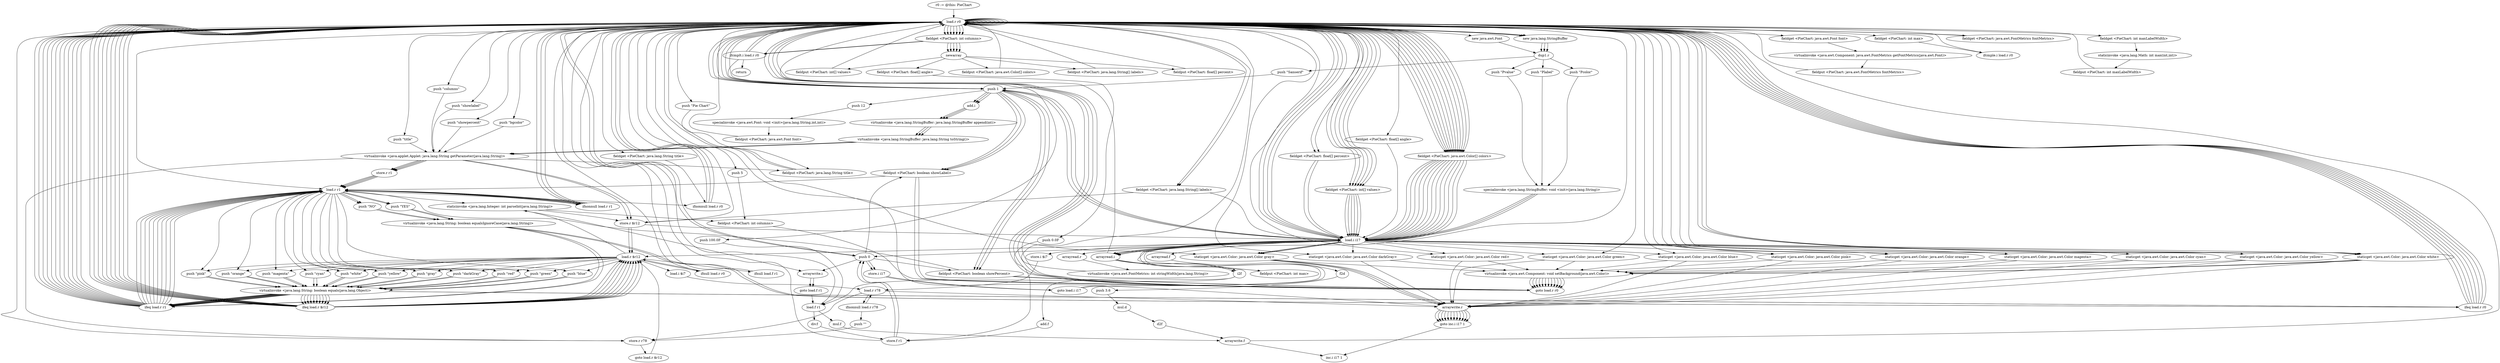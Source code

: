 digraph "" {
    "r0 := @this: PieChart"
    "load.r r0"
    "r0 := @this: PieChart"->"load.r r0";
    "new java.awt.Font"
    "load.r r0"->"new java.awt.Font";
    "dup1.r"
    "new java.awt.Font"->"dup1.r";
    "push \"Sanserif\""
    "dup1.r"->"push \"Sanserif\"";
    "push 1"
    "push \"Sanserif\""->"push 1";
    "push 12"
    "push 1"->"push 12";
    "specialinvoke <java.awt.Font: void <init>(java.lang.String,int,int)>"
    "push 12"->"specialinvoke <java.awt.Font: void <init>(java.lang.String,int,int)>";
    "fieldput <PieChart: java.awt.Font font>"
    "specialinvoke <java.awt.Font: void <init>(java.lang.String,int,int)>"->"fieldput <PieChart: java.awt.Font font>";
    "fieldput <PieChart: java.awt.Font font>"->"load.r r0";
    "load.r r0"->"load.r r0";
    "load.r r0"->"load.r r0";
    "fieldget <PieChart: java.awt.Font font>"
    "load.r r0"->"fieldget <PieChart: java.awt.Font font>";
    "virtualinvoke <java.awt.Component: java.awt.FontMetrics getFontMetrics(java.awt.Font)>"
    "fieldget <PieChart: java.awt.Font font>"->"virtualinvoke <java.awt.Component: java.awt.FontMetrics getFontMetrics(java.awt.Font)>";
    "fieldput <PieChart: java.awt.FontMetrics fontMetrics>"
    "virtualinvoke <java.awt.Component: java.awt.FontMetrics getFontMetrics(java.awt.Font)>"->"fieldput <PieChart: java.awt.FontMetrics fontMetrics>";
    "fieldput <PieChart: java.awt.FontMetrics fontMetrics>"->"load.r r0";
    "push \"bgcolor\""
    "load.r r0"->"push \"bgcolor\"";
    "virtualinvoke <java.applet.Applet: java.lang.String getParameter(java.lang.String)>"
    "push \"bgcolor\""->"virtualinvoke <java.applet.Applet: java.lang.String getParameter(java.lang.String)>";
    "store.r r1"
    "virtualinvoke <java.applet.Applet: java.lang.String getParameter(java.lang.String)>"->"store.r r1";
    "load.r r1"
    "store.r r1"->"load.r r1";
    "ifnonnull load.r r1"
    "load.r r1"->"ifnonnull load.r r1";
    "ifnonnull load.r r1"->"load.r r0";
    "staticget <java.awt.Color: java.awt.Color white>"
    "load.r r0"->"staticget <java.awt.Color: java.awt.Color white>";
    "virtualinvoke <java.awt.Component: void setBackground(java.awt.Color)>"
    "staticget <java.awt.Color: java.awt.Color white>"->"virtualinvoke <java.awt.Component: void setBackground(java.awt.Color)>";
    "goto load.r r0"
    "virtualinvoke <java.awt.Component: void setBackground(java.awt.Color)>"->"goto load.r r0";
    "goto load.r r0"->"load.r r0";
    "load.r r0"->"load.r r0";
    "push \"title\""
    "load.r r0"->"push \"title\"";
    "push \"title\""->"virtualinvoke <java.applet.Applet: java.lang.String getParameter(java.lang.String)>";
    "fieldput <PieChart: java.lang.String title>"
    "virtualinvoke <java.applet.Applet: java.lang.String getParameter(java.lang.String)>"->"fieldput <PieChart: java.lang.String title>";
    "fieldput <PieChart: java.lang.String title>"->"load.r r0";
    "fieldget <PieChart: java.lang.String title>"
    "load.r r0"->"fieldget <PieChart: java.lang.String title>";
    "ifnonnull load.r r0"
    "fieldget <PieChart: java.lang.String title>"->"ifnonnull load.r r0";
    "ifnonnull load.r r0"->"load.r r0";
    "push \"Pie Chart\""
    "load.r r0"->"push \"Pie Chart\"";
    "push \"Pie Chart\""->"fieldput <PieChart: java.lang.String title>";
    "fieldput <PieChart: java.lang.String title>"->"load.r r0";
    "push \"columns\""
    "load.r r0"->"push \"columns\"";
    "push \"columns\""->"virtualinvoke <java.applet.Applet: java.lang.String getParameter(java.lang.String)>";
    "virtualinvoke <java.applet.Applet: java.lang.String getParameter(java.lang.String)>"->"store.r r1";
    "store.r r1"->"load.r r1";
    "load.r r1"->"ifnonnull load.r r0";
    "ifnonnull load.r r0"->"load.r r0";
    "push 5"
    "load.r r0"->"push 5";
    "fieldput <PieChart: int columns>"
    "push 5"->"fieldput <PieChart: int columns>";
    "fieldput <PieChart: int columns>"->"goto load.r r0";
    "goto load.r r0"->"load.r r0";
    "push \"showlabel\""
    "load.r r0"->"push \"showlabel\"";
    "push \"showlabel\""->"virtualinvoke <java.applet.Applet: java.lang.String getParameter(java.lang.String)>";
    "virtualinvoke <java.applet.Applet: java.lang.String getParameter(java.lang.String)>"->"store.r r1";
    "store.r r1"->"load.r r1";
    "load.r r1"->"ifnonnull load.r r1";
    "ifnonnull load.r r1"->"load.r r0";
    "load.r r0"->"push 1";
    "fieldput <PieChart: boolean showLabel>"
    "push 1"->"fieldput <PieChart: boolean showLabel>";
    "fieldput <PieChart: boolean showLabel>"->"goto load.r r0";
    "goto load.r r0"->"load.r r0";
    "push \"showpercent\""
    "load.r r0"->"push \"showpercent\"";
    "push \"showpercent\""->"virtualinvoke <java.applet.Applet: java.lang.String getParameter(java.lang.String)>";
    "virtualinvoke <java.applet.Applet: java.lang.String getParameter(java.lang.String)>"->"store.r r1";
    "store.r r1"->"load.r r1";
    "load.r r1"->"ifnonnull load.r r1";
    "ifnonnull load.r r1"->"load.r r0";
    "load.r r0"->"push 1";
    "fieldput <PieChart: boolean showPercent>"
    "push 1"->"fieldput <PieChart: boolean showPercent>";
    "fieldput <PieChart: boolean showPercent>"->"goto load.r r0";
    "goto load.r r0"->"load.r r0";
    "load.r r0"->"load.r r0";
    "fieldget <PieChart: int columns>"
    "load.r r0"->"fieldget <PieChart: int columns>";
    "newarray"
    "fieldget <PieChart: int columns>"->"newarray";
    "fieldput <PieChart: int[] values>"
    "newarray"->"fieldput <PieChart: int[] values>";
    "fieldput <PieChart: int[] values>"->"load.r r0";
    "load.r r0"->"load.r r0";
    "load.r r0"->"fieldget <PieChart: int columns>";
    "fieldget <PieChart: int columns>"->"newarray";
    "fieldput <PieChart: java.awt.Color[] colors>"
    "newarray"->"fieldput <PieChart: java.awt.Color[] colors>";
    "fieldput <PieChart: java.awt.Color[] colors>"->"load.r r0";
    "load.r r0"->"load.r r0";
    "load.r r0"->"fieldget <PieChart: int columns>";
    "fieldget <PieChart: int columns>"->"newarray";
    "fieldput <PieChart: java.lang.String[] labels>"
    "newarray"->"fieldput <PieChart: java.lang.String[] labels>";
    "fieldput <PieChart: java.lang.String[] labels>"->"load.r r0";
    "load.r r0"->"load.r r0";
    "load.r r0"->"fieldget <PieChart: int columns>";
    "fieldget <PieChart: int columns>"->"newarray";
    "fieldput <PieChart: float[] percent>"
    "newarray"->"fieldput <PieChart: float[] percent>";
    "fieldput <PieChart: float[] percent>"->"load.r r0";
    "load.r r0"->"load.r r0";
    "load.r r0"->"fieldget <PieChart: int columns>";
    "fieldget <PieChart: int columns>"->"newarray";
    "fieldput <PieChart: float[] angle>"
    "newarray"->"fieldput <PieChart: float[] angle>";
    "push 0.0F"
    "fieldput <PieChart: float[] angle>"->"push 0.0F";
    "store.f r1"
    "push 0.0F"->"store.f r1";
    "push 0"
    "store.f r1"->"push 0";
    "store.i i17"
    "push 0"->"store.i i17";
    "goto load.i i17"
    "store.i i17"->"goto load.i i17";
    "load.i i17"
    "goto load.i i17"->"load.i i17";
    "load.i i17"->"load.r r0";
    "load.r r0"->"fieldget <PieChart: int columns>";
    "ifcmplt.i load.r r0"
    "fieldget <PieChart: int columns>"->"ifcmplt.i load.r r0";
    "push 100.0F"
    "ifcmplt.i load.r r0"->"push 100.0F";
    "load.f r1"
    "push 100.0F"->"load.f r1";
    "div.f"
    "load.f r1"->"div.f";
    "div.f"->"store.f r1";
    "store.f r1"->"push 0";
    "push 0"->"store.i i17";
    "store.i i17"->"goto load.i i17";
    "goto load.i i17"->"load.i i17";
    "load.i i17"->"load.r r0";
    "load.r r0"->"fieldget <PieChart: int columns>";
    "fieldget <PieChart: int columns>"->"ifcmplt.i load.r r0";
    "return"
    "ifcmplt.i load.r r0"->"return";
    "ifcmplt.i load.r r0"->"load.r r0";
    "fieldget <PieChart: float[] percent>"
    "load.r r0"->"fieldget <PieChart: float[] percent>";
    "fieldget <PieChart: float[] percent>"->"load.i i17";
    "load.i i17"->"load.r r0";
    "fieldget <PieChart: int[] values>"
    "load.r r0"->"fieldget <PieChart: int[] values>";
    "fieldget <PieChart: int[] values>"->"load.i i17";
    "arrayread.i"
    "load.i i17"->"arrayread.i";
    "i2f"
    "arrayread.i"->"i2f";
    "i2f"->"load.f r1";
    "mul.f"
    "load.f r1"->"mul.f";
    "arraywrite.f"
    "mul.f"->"arraywrite.f";
    "arraywrite.f"->"load.r r0";
    "fieldget <PieChart: float[] angle>"
    "load.r r0"->"fieldget <PieChart: float[] angle>";
    "fieldget <PieChart: float[] angle>"->"load.i i17";
    "load.i i17"->"load.r r0";
    "load.r r0"->"fieldget <PieChart: float[] percent>";
    "fieldget <PieChart: float[] percent>"->"load.i i17";
    "arrayread.f"
    "load.i i17"->"arrayread.f";
    "f2d"
    "arrayread.f"->"f2d";
    "push 3.6"
    "f2d"->"push 3.6";
    "mul.d"
    "push 3.6"->"mul.d";
    "d2f"
    "mul.d"->"d2f";
    "d2f"->"arraywrite.f";
    "inc.i i17 1"
    "arraywrite.f"->"inc.i i17 1";
    "ifcmplt.i load.r r0"->"load.r r0";
    "new java.lang.StringBuffer"
    "load.r r0"->"new java.lang.StringBuffer";
    "new java.lang.StringBuffer"->"dup1.r";
    "push \"Pvalue\""
    "dup1.r"->"push \"Pvalue\"";
    "specialinvoke <java.lang.StringBuffer: void <init>(java.lang.String)>"
    "push \"Pvalue\""->"specialinvoke <java.lang.StringBuffer: void <init>(java.lang.String)>";
    "specialinvoke <java.lang.StringBuffer: void <init>(java.lang.String)>"->"load.i i17";
    "load.i i17"->"push 1";
    "add.i"
    "push 1"->"add.i";
    "virtualinvoke <java.lang.StringBuffer: java.lang.StringBuffer append(int)>"
    "add.i"->"virtualinvoke <java.lang.StringBuffer: java.lang.StringBuffer append(int)>";
    "virtualinvoke <java.lang.StringBuffer: java.lang.String toString()>"
    "virtualinvoke <java.lang.StringBuffer: java.lang.StringBuffer append(int)>"->"virtualinvoke <java.lang.StringBuffer: java.lang.String toString()>";
    "virtualinvoke <java.lang.StringBuffer: java.lang.String toString()>"->"virtualinvoke <java.applet.Applet: java.lang.String getParameter(java.lang.String)>";
    "store.r $r12"
    "virtualinvoke <java.applet.Applet: java.lang.String getParameter(java.lang.String)>"->"store.r $r12";
    "load.r $r12"
    "store.r $r12"->"load.r $r12";
    "ifnull load.f r1"
    "load.r $r12"->"ifnull load.f r1";
    "ifnull load.f r1"->"load.r r0";
    "load.r r0"->"fieldget <PieChart: int[] values>";
    "fieldget <PieChart: int[] values>"->"load.i i17";
    "load.i i17"->"load.r $r12";
    "staticinvoke <java.lang.Integer: int parseInt(java.lang.String)>"
    "load.r $r12"->"staticinvoke <java.lang.Integer: int parseInt(java.lang.String)>";
    "arraywrite.i"
    "staticinvoke <java.lang.Integer: int parseInt(java.lang.String)>"->"arraywrite.i";
    "goto load.f r1"
    "arraywrite.i"->"goto load.f r1";
    "goto load.f r1"->"load.f r1";
    "load.f r1"->"load.r r0";
    "load.r r0"->"fieldget <PieChart: int[] values>";
    "fieldget <PieChart: int[] values>"->"load.i i17";
    "load.i i17"->"arrayread.i";
    "arrayread.i"->"i2f";
    "add.f"
    "i2f"->"add.f";
    "add.f"->"store.f r1";
    "store.f r1"->"load.r r0";
    "load.r r0"->"fieldget <PieChart: int[] values>";
    "fieldget <PieChart: int[] values>"->"load.i i17";
    "load.i i17"->"arrayread.i";
    "arrayread.i"->"load.r r0";
    "fieldget <PieChart: int max>"
    "load.r r0"->"fieldget <PieChart: int max>";
    "ifcmple.i load.r r0"
    "fieldget <PieChart: int max>"->"ifcmple.i load.r r0";
    "ifcmple.i load.r r0"->"load.r r0";
    "load.r r0"->"load.r r0";
    "load.r r0"->"fieldget <PieChart: int[] values>";
    "fieldget <PieChart: int[] values>"->"load.i i17";
    "load.i i17"->"arrayread.i";
    "fieldput <PieChart: int max>"
    "arrayread.i"->"fieldput <PieChart: int max>";
    "fieldput <PieChart: int max>"->"load.r r0";
    "load.r r0"->"new java.lang.StringBuffer";
    "new java.lang.StringBuffer"->"dup1.r";
    "push \"Plabel\""
    "dup1.r"->"push \"Plabel\"";
    "push \"Plabel\""->"specialinvoke <java.lang.StringBuffer: void <init>(java.lang.String)>";
    "specialinvoke <java.lang.StringBuffer: void <init>(java.lang.String)>"->"load.i i17";
    "load.i i17"->"push 1";
    "push 1"->"add.i";
    "add.i"->"virtualinvoke <java.lang.StringBuffer: java.lang.StringBuffer append(int)>";
    "virtualinvoke <java.lang.StringBuffer: java.lang.StringBuffer append(int)>"->"virtualinvoke <java.lang.StringBuffer: java.lang.String toString()>";
    "virtualinvoke <java.lang.StringBuffer: java.lang.String toString()>"->"virtualinvoke <java.applet.Applet: java.lang.String getParameter(java.lang.String)>";
    "store.r r78"
    "virtualinvoke <java.applet.Applet: java.lang.String getParameter(java.lang.String)>"->"store.r r78";
    "store.r r78"->"load.r r0";
    "fieldget <PieChart: java.lang.String[] labels>"
    "load.r r0"->"fieldget <PieChart: java.lang.String[] labels>";
    "fieldget <PieChart: java.lang.String[] labels>"->"store.r $r12";
    "store.r $r12"->"load.i i17";
    "store.i $i7"
    "load.i i17"->"store.i $i7";
    "load.r r78"
    "store.i $i7"->"load.r r78";
    "ifnonnull load.r r78"
    "load.r r78"->"ifnonnull load.r r78";
    "push \"\""
    "ifnonnull load.r r78"->"push \"\"";
    "push \"\""->"store.r r78";
    "goto load.r $r12"
    "store.r r78"->"goto load.r $r12";
    "goto load.r $r12"->"load.r $r12";
    "load.i $i7"
    "load.r $r12"->"load.i $i7";
    "load.i $i7"->"load.r r78";
    "arraywrite.r"
    "load.r r78"->"arraywrite.r";
    "arraywrite.r"->"load.r r0";
    "load.r r0"->"load.r r0";
    "fieldget <PieChart: java.awt.FontMetrics fontMetrics>"
    "load.r r0"->"fieldget <PieChart: java.awt.FontMetrics fontMetrics>";
    "fieldget <PieChart: java.awt.FontMetrics fontMetrics>"->"load.r r0";
    "load.r r0"->"fieldget <PieChart: java.lang.String[] labels>";
    "fieldget <PieChart: java.lang.String[] labels>"->"load.i i17";
    "arrayread.r"
    "load.i i17"->"arrayread.r";
    "virtualinvoke <java.awt.FontMetrics: int stringWidth(java.lang.String)>"
    "arrayread.r"->"virtualinvoke <java.awt.FontMetrics: int stringWidth(java.lang.String)>";
    "virtualinvoke <java.awt.FontMetrics: int stringWidth(java.lang.String)>"->"load.r r0";
    "fieldget <PieChart: int maxLabelWidth>"
    "load.r r0"->"fieldget <PieChart: int maxLabelWidth>";
    "staticinvoke <java.lang.Math: int max(int,int)>"
    "fieldget <PieChart: int maxLabelWidth>"->"staticinvoke <java.lang.Math: int max(int,int)>";
    "fieldput <PieChart: int maxLabelWidth>"
    "staticinvoke <java.lang.Math: int max(int,int)>"->"fieldput <PieChart: int maxLabelWidth>";
    "fieldput <PieChart: int maxLabelWidth>"->"load.r r0";
    "load.r r0"->"new java.lang.StringBuffer";
    "new java.lang.StringBuffer"->"dup1.r";
    "push \"Pcolor\""
    "dup1.r"->"push \"Pcolor\"";
    "push \"Pcolor\""->"specialinvoke <java.lang.StringBuffer: void <init>(java.lang.String)>";
    "specialinvoke <java.lang.StringBuffer: void <init>(java.lang.String)>"->"load.i i17";
    "load.i i17"->"push 1";
    "push 1"->"add.i";
    "add.i"->"virtualinvoke <java.lang.StringBuffer: java.lang.StringBuffer append(int)>";
    "virtualinvoke <java.lang.StringBuffer: java.lang.StringBuffer append(int)>"->"virtualinvoke <java.lang.StringBuffer: java.lang.String toString()>";
    "virtualinvoke <java.lang.StringBuffer: java.lang.String toString()>"->"virtualinvoke <java.applet.Applet: java.lang.String getParameter(java.lang.String)>";
    "virtualinvoke <java.applet.Applet: java.lang.String getParameter(java.lang.String)>"->"store.r $r12";
    "store.r $r12"->"load.r $r12";
    "ifnull load.r r0"
    "load.r $r12"->"ifnull load.r r0";
    "ifnull load.r r0"->"load.r $r12";
    "push \"red\""
    "load.r $r12"->"push \"red\"";
    "virtualinvoke <java.lang.String: boolean equals(java.lang.Object)>"
    "push \"red\""->"virtualinvoke <java.lang.String: boolean equals(java.lang.Object)>";
    "ifeq load.r $r12"
    "virtualinvoke <java.lang.String: boolean equals(java.lang.Object)>"->"ifeq load.r $r12";
    "ifeq load.r $r12"->"load.r r0";
    "fieldget <PieChart: java.awt.Color[] colors>"
    "load.r r0"->"fieldget <PieChart: java.awt.Color[] colors>";
    "fieldget <PieChart: java.awt.Color[] colors>"->"load.i i17";
    "staticget <java.awt.Color: java.awt.Color red>"
    "load.i i17"->"staticget <java.awt.Color: java.awt.Color red>";
    "staticget <java.awt.Color: java.awt.Color red>"->"arraywrite.r";
    "goto inc.i i17 1"
    "arraywrite.r"->"goto inc.i i17 1";
    "goto inc.i i17 1"->"inc.i i17 1";
    "ifeq load.r $r12"->"load.r $r12";
    "push \"green\""
    "load.r $r12"->"push \"green\"";
    "push \"green\""->"virtualinvoke <java.lang.String: boolean equals(java.lang.Object)>";
    "virtualinvoke <java.lang.String: boolean equals(java.lang.Object)>"->"ifeq load.r $r12";
    "ifeq load.r $r12"->"load.r r0";
    "load.r r0"->"fieldget <PieChart: java.awt.Color[] colors>";
    "fieldget <PieChart: java.awt.Color[] colors>"->"load.i i17";
    "staticget <java.awt.Color: java.awt.Color green>"
    "load.i i17"->"staticget <java.awt.Color: java.awt.Color green>";
    "staticget <java.awt.Color: java.awt.Color green>"->"arraywrite.r";
    "arraywrite.r"->"goto inc.i i17 1";
    "ifeq load.r $r12"->"load.r $r12";
    "push \"blue\""
    "load.r $r12"->"push \"blue\"";
    "push \"blue\""->"virtualinvoke <java.lang.String: boolean equals(java.lang.Object)>";
    "virtualinvoke <java.lang.String: boolean equals(java.lang.Object)>"->"ifeq load.r $r12";
    "ifeq load.r $r12"->"load.r r0";
    "load.r r0"->"fieldget <PieChart: java.awt.Color[] colors>";
    "fieldget <PieChart: java.awt.Color[] colors>"->"load.i i17";
    "staticget <java.awt.Color: java.awt.Color blue>"
    "load.i i17"->"staticget <java.awt.Color: java.awt.Color blue>";
    "staticget <java.awt.Color: java.awt.Color blue>"->"arraywrite.r";
    "arraywrite.r"->"goto inc.i i17 1";
    "ifeq load.r $r12"->"load.r $r12";
    "push \"pink\""
    "load.r $r12"->"push \"pink\"";
    "push \"pink\""->"virtualinvoke <java.lang.String: boolean equals(java.lang.Object)>";
    "virtualinvoke <java.lang.String: boolean equals(java.lang.Object)>"->"ifeq load.r $r12";
    "ifeq load.r $r12"->"load.r r0";
    "load.r r0"->"fieldget <PieChart: java.awt.Color[] colors>";
    "fieldget <PieChart: java.awt.Color[] colors>"->"load.i i17";
    "staticget <java.awt.Color: java.awt.Color pink>"
    "load.i i17"->"staticget <java.awt.Color: java.awt.Color pink>";
    "staticget <java.awt.Color: java.awt.Color pink>"->"arraywrite.r";
    "arraywrite.r"->"goto inc.i i17 1";
    "ifeq load.r $r12"->"load.r $r12";
    "push \"orange\""
    "load.r $r12"->"push \"orange\"";
    "push \"orange\""->"virtualinvoke <java.lang.String: boolean equals(java.lang.Object)>";
    "virtualinvoke <java.lang.String: boolean equals(java.lang.Object)>"->"ifeq load.r $r12";
    "ifeq load.r $r12"->"load.r r0";
    "load.r r0"->"fieldget <PieChart: java.awt.Color[] colors>";
    "fieldget <PieChart: java.awt.Color[] colors>"->"load.i i17";
    "staticget <java.awt.Color: java.awt.Color orange>"
    "load.i i17"->"staticget <java.awt.Color: java.awt.Color orange>";
    "staticget <java.awt.Color: java.awt.Color orange>"->"arraywrite.r";
    "arraywrite.r"->"goto inc.i i17 1";
    "ifeq load.r $r12"->"load.r $r12";
    "push \"magenta\""
    "load.r $r12"->"push \"magenta\"";
    "push \"magenta\""->"virtualinvoke <java.lang.String: boolean equals(java.lang.Object)>";
    "virtualinvoke <java.lang.String: boolean equals(java.lang.Object)>"->"ifeq load.r $r12";
    "ifeq load.r $r12"->"load.r r0";
    "load.r r0"->"fieldget <PieChart: java.awt.Color[] colors>";
    "fieldget <PieChart: java.awt.Color[] colors>"->"load.i i17";
    "staticget <java.awt.Color: java.awt.Color magenta>"
    "load.i i17"->"staticget <java.awt.Color: java.awt.Color magenta>";
    "staticget <java.awt.Color: java.awt.Color magenta>"->"arraywrite.r";
    "arraywrite.r"->"goto inc.i i17 1";
    "ifeq load.r $r12"->"load.r $r12";
    "push \"cyan\""
    "load.r $r12"->"push \"cyan\"";
    "push \"cyan\""->"virtualinvoke <java.lang.String: boolean equals(java.lang.Object)>";
    "virtualinvoke <java.lang.String: boolean equals(java.lang.Object)>"->"ifeq load.r $r12";
    "ifeq load.r $r12"->"load.r r0";
    "load.r r0"->"fieldget <PieChart: java.awt.Color[] colors>";
    "fieldget <PieChart: java.awt.Color[] colors>"->"load.i i17";
    "staticget <java.awt.Color: java.awt.Color cyan>"
    "load.i i17"->"staticget <java.awt.Color: java.awt.Color cyan>";
    "staticget <java.awt.Color: java.awt.Color cyan>"->"arraywrite.r";
    "arraywrite.r"->"goto inc.i i17 1";
    "ifeq load.r $r12"->"load.r $r12";
    "push \"white\""
    "load.r $r12"->"push \"white\"";
    "push \"white\""->"virtualinvoke <java.lang.String: boolean equals(java.lang.Object)>";
    "virtualinvoke <java.lang.String: boolean equals(java.lang.Object)>"->"ifeq load.r $r12";
    "ifeq load.r $r12"->"load.r r0";
    "load.r r0"->"fieldget <PieChart: java.awt.Color[] colors>";
    "fieldget <PieChart: java.awt.Color[] colors>"->"load.i i17";
    "load.i i17"->"staticget <java.awt.Color: java.awt.Color white>";
    "staticget <java.awt.Color: java.awt.Color white>"->"arraywrite.r";
    "arraywrite.r"->"goto inc.i i17 1";
    "ifeq load.r $r12"->"load.r $r12";
    "push \"yellow\""
    "load.r $r12"->"push \"yellow\"";
    "push \"yellow\""->"virtualinvoke <java.lang.String: boolean equals(java.lang.Object)>";
    "virtualinvoke <java.lang.String: boolean equals(java.lang.Object)>"->"ifeq load.r $r12";
    "ifeq load.r $r12"->"load.r r0";
    "load.r r0"->"fieldget <PieChart: java.awt.Color[] colors>";
    "fieldget <PieChart: java.awt.Color[] colors>"->"load.i i17";
    "staticget <java.awt.Color: java.awt.Color yellow>"
    "load.i i17"->"staticget <java.awt.Color: java.awt.Color yellow>";
    "staticget <java.awt.Color: java.awt.Color yellow>"->"arraywrite.r";
    "arraywrite.r"->"goto inc.i i17 1";
    "ifeq load.r $r12"->"load.r $r12";
    "push \"gray\""
    "load.r $r12"->"push \"gray\"";
    "push \"gray\""->"virtualinvoke <java.lang.String: boolean equals(java.lang.Object)>";
    "virtualinvoke <java.lang.String: boolean equals(java.lang.Object)>"->"ifeq load.r $r12";
    "ifeq load.r $r12"->"load.r r0";
    "load.r r0"->"fieldget <PieChart: java.awt.Color[] colors>";
    "fieldget <PieChart: java.awt.Color[] colors>"->"load.i i17";
    "staticget <java.awt.Color: java.awt.Color gray>"
    "load.i i17"->"staticget <java.awt.Color: java.awt.Color gray>";
    "staticget <java.awt.Color: java.awt.Color gray>"->"arraywrite.r";
    "arraywrite.r"->"goto inc.i i17 1";
    "ifeq load.r $r12"->"load.r $r12";
    "push \"darkGray\""
    "load.r $r12"->"push \"darkGray\"";
    "push \"darkGray\""->"virtualinvoke <java.lang.String: boolean equals(java.lang.Object)>";
    "ifeq load.r r0"
    "virtualinvoke <java.lang.String: boolean equals(java.lang.Object)>"->"ifeq load.r r0";
    "ifeq load.r r0"->"load.r r0";
    "load.r r0"->"fieldget <PieChart: java.awt.Color[] colors>";
    "fieldget <PieChart: java.awt.Color[] colors>"->"load.i i17";
    "staticget <java.awt.Color: java.awt.Color darkGray>"
    "load.i i17"->"staticget <java.awt.Color: java.awt.Color darkGray>";
    "staticget <java.awt.Color: java.awt.Color darkGray>"->"arraywrite.r";
    "arraywrite.r"->"goto inc.i i17 1";
    "ifeq load.r r0"->"load.r r0";
    "load.r r0"->"fieldget <PieChart: java.awt.Color[] colors>";
    "fieldget <PieChart: java.awt.Color[] colors>"->"load.i i17";
    "load.i i17"->"staticget <java.awt.Color: java.awt.Color gray>";
    "staticget <java.awt.Color: java.awt.Color gray>"->"arraywrite.r";
    "arraywrite.r"->"goto inc.i i17 1";
    "ifnull load.r r0"->"load.r r0";
    "load.r r0"->"fieldget <PieChart: java.awt.Color[] colors>";
    "fieldget <PieChart: java.awt.Color[] colors>"->"load.i i17";
    "load.i i17"->"staticget <java.awt.Color: java.awt.Color gray>";
    "staticget <java.awt.Color: java.awt.Color gray>"->"arraywrite.r";
    "ifnonnull load.r r78"->"load.r r78";
    "load.r r78"->"store.r r78";
    "staticinvoke <java.lang.Integer: int parseInt(java.lang.String)>"->"store.r $r12";
    "store.r $r12"->"load.r r0";
    "load.r r0"->"fieldget <PieChart: int[] values>";
    "fieldget <PieChart: int[] values>"->"load.i i17";
    "load.i i17"->"push 0";
    "push 0"->"arraywrite.i";
    "arraywrite.i"->"goto load.f r1";
    "ifnonnull load.r r1"->"load.r r1";
    "push \"YES\""
    "load.r r1"->"push \"YES\"";
    "virtualinvoke <java.lang.String: boolean equalsIgnoreCase(java.lang.String)>"
    "push \"YES\""->"virtualinvoke <java.lang.String: boolean equalsIgnoreCase(java.lang.String)>";
    "ifeq load.r r1"
    "virtualinvoke <java.lang.String: boolean equalsIgnoreCase(java.lang.String)>"->"ifeq load.r r1";
    "ifeq load.r r1"->"load.r r0";
    "load.r r0"->"push 1";
    "push 1"->"fieldput <PieChart: boolean showPercent>";
    "fieldput <PieChart: boolean showPercent>"->"load.r r1";
    "push \"NO\""
    "load.r r1"->"push \"NO\"";
    "push \"NO\""->"virtualinvoke <java.lang.String: boolean equalsIgnoreCase(java.lang.String)>";
    "virtualinvoke <java.lang.String: boolean equalsIgnoreCase(java.lang.String)>"->"ifeq load.r r0";
    "ifeq load.r r0"->"load.r r0";
    "load.r r0"->"push 0";
    "push 0"->"fieldput <PieChart: boolean showPercent>";
    "fieldput <PieChart: boolean showPercent>"->"goto load.r r0";
    "ifeq load.r r0"->"load.r r0";
    "load.r r0"->"push 1";
    "push 1"->"fieldput <PieChart: boolean showPercent>";
    "ifnonnull load.r r1"->"load.r r1";
    "load.r r1"->"push \"YES\"";
    "push \"YES\""->"virtualinvoke <java.lang.String: boolean equalsIgnoreCase(java.lang.String)>";
    "virtualinvoke <java.lang.String: boolean equalsIgnoreCase(java.lang.String)>"->"ifeq load.r r1";
    "ifeq load.r r1"->"load.r r0";
    "load.r r0"->"push 1";
    "push 1"->"fieldput <PieChart: boolean showLabel>";
    "fieldput <PieChart: boolean showLabel>"->"load.r r1";
    "load.r r1"->"push \"NO\"";
    "push \"NO\""->"virtualinvoke <java.lang.String: boolean equalsIgnoreCase(java.lang.String)>";
    "virtualinvoke <java.lang.String: boolean equalsIgnoreCase(java.lang.String)>"->"ifeq load.r r0";
    "ifeq load.r r0"->"load.r r0";
    "load.r r0"->"push 0";
    "push 0"->"fieldput <PieChart: boolean showLabel>";
    "fieldput <PieChart: boolean showLabel>"->"goto load.r r0";
    "ifeq load.r r0"->"load.r r0";
    "load.r r0"->"push 1";
    "push 1"->"fieldput <PieChart: boolean showLabel>";
    "ifnonnull load.r r0"->"load.r r0";
    "load.r r0"->"load.r r1";
    "load.r r1"->"staticinvoke <java.lang.Integer: int parseInt(java.lang.String)>";
    "staticinvoke <java.lang.Integer: int parseInt(java.lang.String)>"->"fieldput <PieChart: int columns>";
    "ifnonnull load.r r1"->"load.r r1";
    "load.r r1"->"push \"red\"";
    "push \"red\""->"virtualinvoke <java.lang.String: boolean equals(java.lang.Object)>";
    "virtualinvoke <java.lang.String: boolean equals(java.lang.Object)>"->"ifeq load.r r1";
    "ifeq load.r r1"->"load.r r0";
    "load.r r0"->"staticget <java.awt.Color: java.awt.Color red>";
    "staticget <java.awt.Color: java.awt.Color red>"->"virtualinvoke <java.awt.Component: void setBackground(java.awt.Color)>";
    "virtualinvoke <java.awt.Component: void setBackground(java.awt.Color)>"->"goto load.r r0";
    "ifeq load.r r1"->"load.r r1";
    "load.r r1"->"push \"green\"";
    "push \"green\""->"virtualinvoke <java.lang.String: boolean equals(java.lang.Object)>";
    "virtualinvoke <java.lang.String: boolean equals(java.lang.Object)>"->"ifeq load.r r1";
    "ifeq load.r r1"->"load.r r0";
    "load.r r0"->"staticget <java.awt.Color: java.awt.Color green>";
    "staticget <java.awt.Color: java.awt.Color green>"->"virtualinvoke <java.awt.Component: void setBackground(java.awt.Color)>";
    "virtualinvoke <java.awt.Component: void setBackground(java.awt.Color)>"->"goto load.r r0";
    "ifeq load.r r1"->"load.r r1";
    "load.r r1"->"push \"blue\"";
    "push \"blue\""->"virtualinvoke <java.lang.String: boolean equals(java.lang.Object)>";
    "virtualinvoke <java.lang.String: boolean equals(java.lang.Object)>"->"ifeq load.r r1";
    "ifeq load.r r1"->"load.r r0";
    "load.r r0"->"staticget <java.awt.Color: java.awt.Color blue>";
    "staticget <java.awt.Color: java.awt.Color blue>"->"virtualinvoke <java.awt.Component: void setBackground(java.awt.Color)>";
    "virtualinvoke <java.awt.Component: void setBackground(java.awt.Color)>"->"goto load.r r0";
    "ifeq load.r r1"->"load.r r1";
    "load.r r1"->"push \"pink\"";
    "push \"pink\""->"virtualinvoke <java.lang.String: boolean equals(java.lang.Object)>";
    "virtualinvoke <java.lang.String: boolean equals(java.lang.Object)>"->"ifeq load.r r1";
    "ifeq load.r r1"->"load.r r0";
    "load.r r0"->"staticget <java.awt.Color: java.awt.Color pink>";
    "staticget <java.awt.Color: java.awt.Color pink>"->"virtualinvoke <java.awt.Component: void setBackground(java.awt.Color)>";
    "virtualinvoke <java.awt.Component: void setBackground(java.awt.Color)>"->"goto load.r r0";
    "ifeq load.r r1"->"load.r r1";
    "load.r r1"->"push \"orange\"";
    "push \"orange\""->"virtualinvoke <java.lang.String: boolean equals(java.lang.Object)>";
    "virtualinvoke <java.lang.String: boolean equals(java.lang.Object)>"->"ifeq load.r r1";
    "ifeq load.r r1"->"load.r r0";
    "load.r r0"->"staticget <java.awt.Color: java.awt.Color orange>";
    "staticget <java.awt.Color: java.awt.Color orange>"->"virtualinvoke <java.awt.Component: void setBackground(java.awt.Color)>";
    "virtualinvoke <java.awt.Component: void setBackground(java.awt.Color)>"->"goto load.r r0";
    "ifeq load.r r1"->"load.r r1";
    "load.r r1"->"push \"magenta\"";
    "push \"magenta\""->"virtualinvoke <java.lang.String: boolean equals(java.lang.Object)>";
    "virtualinvoke <java.lang.String: boolean equals(java.lang.Object)>"->"ifeq load.r r1";
    "ifeq load.r r1"->"load.r r0";
    "load.r r0"->"staticget <java.awt.Color: java.awt.Color magenta>";
    "staticget <java.awt.Color: java.awt.Color magenta>"->"virtualinvoke <java.awt.Component: void setBackground(java.awt.Color)>";
    "virtualinvoke <java.awt.Component: void setBackground(java.awt.Color)>"->"goto load.r r0";
    "ifeq load.r r1"->"load.r r1";
    "load.r r1"->"push \"cyan\"";
    "push \"cyan\""->"virtualinvoke <java.lang.String: boolean equals(java.lang.Object)>";
    "virtualinvoke <java.lang.String: boolean equals(java.lang.Object)>"->"ifeq load.r r1";
    "ifeq load.r r1"->"load.r r0";
    "load.r r0"->"staticget <java.awt.Color: java.awt.Color cyan>";
    "staticget <java.awt.Color: java.awt.Color cyan>"->"virtualinvoke <java.awt.Component: void setBackground(java.awt.Color)>";
    "virtualinvoke <java.awt.Component: void setBackground(java.awt.Color)>"->"goto load.r r0";
    "ifeq load.r r1"->"load.r r1";
    "load.r r1"->"push \"white\"";
    "push \"white\""->"virtualinvoke <java.lang.String: boolean equals(java.lang.Object)>";
    "virtualinvoke <java.lang.String: boolean equals(java.lang.Object)>"->"ifeq load.r r1";
    "ifeq load.r r1"->"load.r r0";
    "load.r r0"->"staticget <java.awt.Color: java.awt.Color white>";
    "staticget <java.awt.Color: java.awt.Color white>"->"virtualinvoke <java.awt.Component: void setBackground(java.awt.Color)>";
    "virtualinvoke <java.awt.Component: void setBackground(java.awt.Color)>"->"goto load.r r0";
    "ifeq load.r r1"->"load.r r1";
    "load.r r1"->"push \"yellow\"";
    "push \"yellow\""->"virtualinvoke <java.lang.String: boolean equals(java.lang.Object)>";
    "virtualinvoke <java.lang.String: boolean equals(java.lang.Object)>"->"ifeq load.r r1";
    "ifeq load.r r1"->"load.r r0";
    "load.r r0"->"staticget <java.awt.Color: java.awt.Color yellow>";
    "staticget <java.awt.Color: java.awt.Color yellow>"->"virtualinvoke <java.awt.Component: void setBackground(java.awt.Color)>";
    "virtualinvoke <java.awt.Component: void setBackground(java.awt.Color)>"->"goto load.r r0";
    "ifeq load.r r1"->"load.r r1";
    "load.r r1"->"push \"gray\"";
    "push \"gray\""->"virtualinvoke <java.lang.String: boolean equals(java.lang.Object)>";
    "virtualinvoke <java.lang.String: boolean equals(java.lang.Object)>"->"ifeq load.r r1";
    "ifeq load.r r1"->"load.r r0";
    "load.r r0"->"staticget <java.awt.Color: java.awt.Color gray>";
    "staticget <java.awt.Color: java.awt.Color gray>"->"virtualinvoke <java.awt.Component: void setBackground(java.awt.Color)>";
    "virtualinvoke <java.awt.Component: void setBackground(java.awt.Color)>"->"goto load.r r0";
    "ifeq load.r r1"->"load.r r1";
    "load.r r1"->"push \"darkGray\"";
    "push \"darkGray\""->"virtualinvoke <java.lang.String: boolean equals(java.lang.Object)>";
    "virtualinvoke <java.lang.String: boolean equals(java.lang.Object)>"->"ifeq load.r r0";
    "ifeq load.r r0"->"load.r r0";
    "load.r r0"->"staticget <java.awt.Color: java.awt.Color darkGray>";
    "staticget <java.awt.Color: java.awt.Color darkGray>"->"virtualinvoke <java.awt.Component: void setBackground(java.awt.Color)>";
    "virtualinvoke <java.awt.Component: void setBackground(java.awt.Color)>"->"goto load.r r0";
    "ifeq load.r r0"->"load.r r0";
    "load.r r0"->"staticget <java.awt.Color: java.awt.Color white>";
    "staticget <java.awt.Color: java.awt.Color white>"->"virtualinvoke <java.awt.Component: void setBackground(java.awt.Color)>";
}
